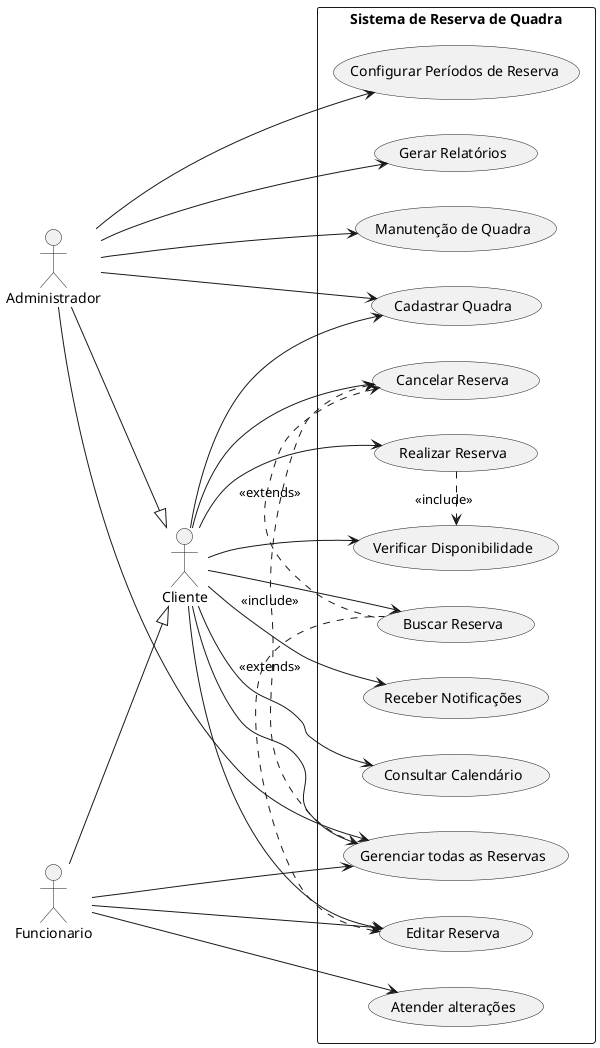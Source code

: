 @startuml

left to right direction

actor cli as "Cliente"
actor adm as "Administrador"
actor fun as "Funcionario"


rectangle "Sistema de Reserva de Quadra" {
    usecase "Consultar Calendário" as cu01
    usecase "Buscar Reserva" as cu02
    usecase "Realizar Reserva" as cu03
    usecase "Verificar Disponibilidade" as cu04
    usecase "Cancelar Reserva" as cu05
    usecase "Gerenciar todas as Reservas" as cu06
    usecase "Cadastrar Quadra" as cu07
    usecase "Editar Reserva" as cu08
    usecase "Gerar Relatórios" as cu09
    usecase "Manutenção de Quadra" as cu10
    usecase "Receber Notificações" as cu11
    usecase "Configurar Períodos de Reserva" as cu12
    usecase "Atender alterações" as cu13


    cu06 .> cu05 : <<include>>
    cu03 .> cu04 : <<include>>
    cu05 <. cu02 : <<extends>>
    cu08 <. cu02 : <<extends>>
}

cli --> cu01  
cli --> cu02
cli --> cu03
cli --> cu04
cli --> cu05
cli --> cu06
cli --> cu07
cli --> cu08
cli -> cu11

adm --|> cli
adm --> cu06
adm --> cu07
adm --> cu09
adm --> cu10
adm --> cu12

fun --|> cli
fun --> cu06
fun --> cu08
fun --> cu13

@enduml

/'
